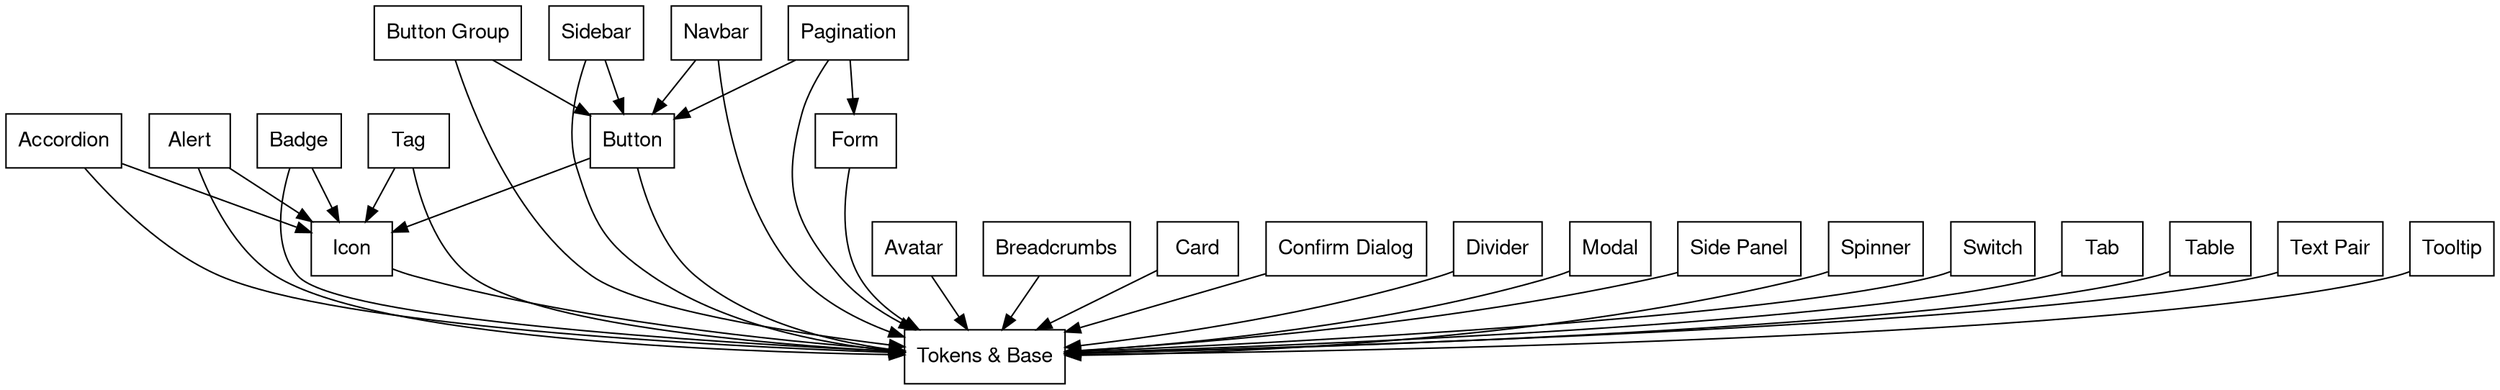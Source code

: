 digraph dependencies {
  fontname = "Helvetica,Arial,sans-serif";
  node [fontname = "Helvetica,Arial,sans-serif";];
  edge [fontname = "Helvetica,Arial,sans-serif";];
  node [shape = box;];
  "Tokens & Base";

  "Accordion" -> "Tokens & Base";
  "Accordion" -> "Icon";

  "Alert" -> "Tokens & Base";
  "Alert" -> "Icon";

  "Badge" -> "Tokens & Base";
  "Badge" -> "Icon";

  "Button" -> "Tokens & Base";
  "Button" -> "Icon";

  "Tag" -> "Tokens & Base";
  "Tag" -> "Icon";

  "Button Group" -> "Tokens & Base";
  "Button Group" -> "Button";

  "Sidebar" -> "Tokens & Base";
  "Sidebar" -> "Button";

  "Navbar" -> "Tokens & Base";
  "Navbar" -> "Button";

  "Pagination" -> "Button";
  "Pagination" -> "Form";
  "Pagination" -> "Tokens & Base";

  "Avatar" -> "Tokens & Base";
  "Breadcrumbs" -> "Tokens & Base";
  "Card" -> "Tokens & Base";
  "Confirm Dialog" -> "Tokens & Base";
  "Divider" -> "Tokens & Base";
  "Form" -> "Tokens & Base";
  "Icon" -> "Tokens & Base";
  "Modal" -> "Tokens & Base";
  "Side Panel" -> "Tokens & Base";
  "Spinner" -> "Tokens & Base";
  "Switch" -> "Tokens & Base";
  "Tab" -> "Tokens & Base";
  "Table" -> "Tokens & Base";
  "Text Pair" -> "Tokens & Base";
  "Tooltip" -> "Tokens & Base";
}
